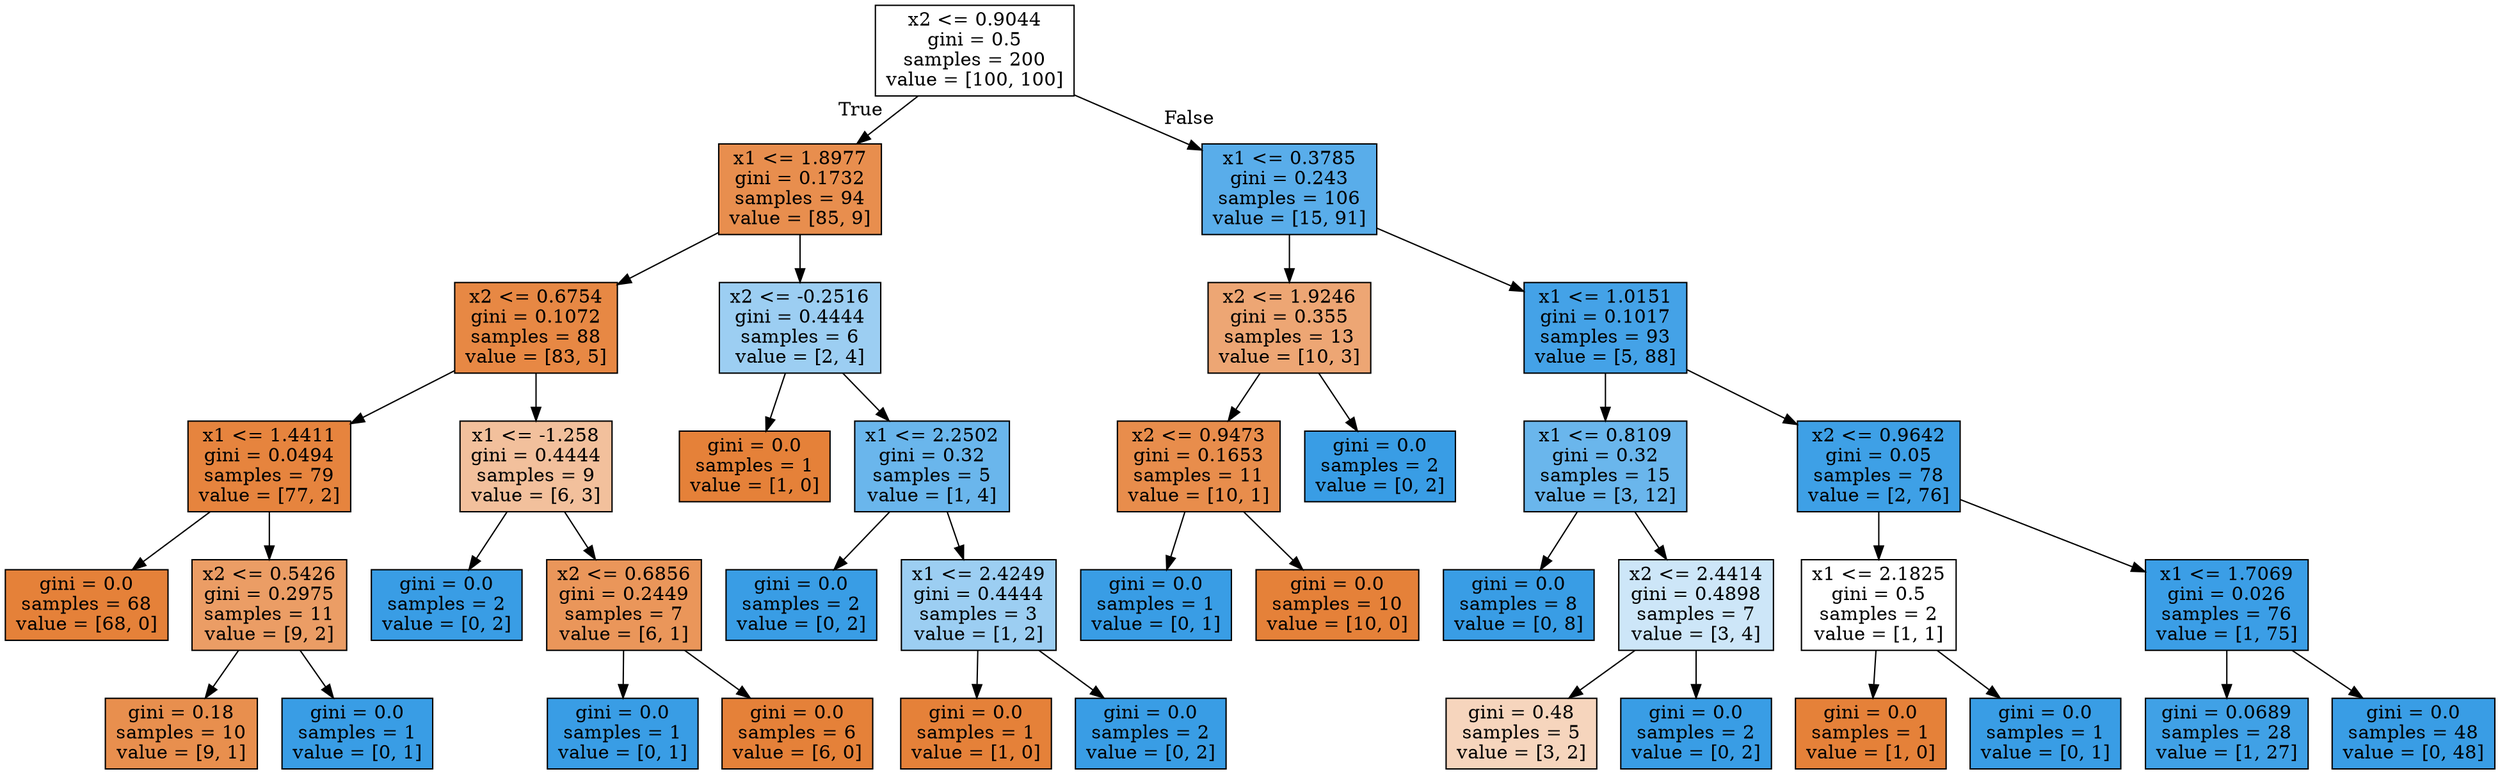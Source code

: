 digraph Tree {
node [shape=box, style="filled", color="black"] ;
0 [label="x2 <= 0.9044\ngini = 0.5\nsamples = 200\nvalue = [100, 100]", fillcolor="#e5813900"] ;
1 [label="x1 <= 1.8977\ngini = 0.1732\nsamples = 94\nvalue = [85, 9]", fillcolor="#e58139e4"] ;
0 -> 1 [labeldistance=2.5, labelangle=45, headlabel="True"] ;
2 [label="x2 <= 0.6754\ngini = 0.1072\nsamples = 88\nvalue = [83, 5]", fillcolor="#e58139f0"] ;
1 -> 2 ;
3 [label="x1 <= 1.4411\ngini = 0.0494\nsamples = 79\nvalue = [77, 2]", fillcolor="#e58139f8"] ;
2 -> 3 ;
4 [label="gini = 0.0\nsamples = 68\nvalue = [68, 0]", fillcolor="#e58139ff"] ;
3 -> 4 ;
5 [label="x2 <= 0.5426\ngini = 0.2975\nsamples = 11\nvalue = [9, 2]", fillcolor="#e58139c6"] ;
3 -> 5 ;
6 [label="gini = 0.18\nsamples = 10\nvalue = [9, 1]", fillcolor="#e58139e3"] ;
5 -> 6 ;
7 [label="gini = 0.0\nsamples = 1\nvalue = [0, 1]", fillcolor="#399de5ff"] ;
5 -> 7 ;
8 [label="x1 <= -1.258\ngini = 0.4444\nsamples = 9\nvalue = [6, 3]", fillcolor="#e581397f"] ;
2 -> 8 ;
9 [label="gini = 0.0\nsamples = 2\nvalue = [0, 2]", fillcolor="#399de5ff"] ;
8 -> 9 ;
10 [label="x2 <= 0.6856\ngini = 0.2449\nsamples = 7\nvalue = [6, 1]", fillcolor="#e58139d4"] ;
8 -> 10 ;
11 [label="gini = 0.0\nsamples = 1\nvalue = [0, 1]", fillcolor="#399de5ff"] ;
10 -> 11 ;
12 [label="gini = 0.0\nsamples = 6\nvalue = [6, 0]", fillcolor="#e58139ff"] ;
10 -> 12 ;
13 [label="x2 <= -0.2516\ngini = 0.4444\nsamples = 6\nvalue = [2, 4]", fillcolor="#399de57f"] ;
1 -> 13 ;
14 [label="gini = 0.0\nsamples = 1\nvalue = [1, 0]", fillcolor="#e58139ff"] ;
13 -> 14 ;
15 [label="x1 <= 2.2502\ngini = 0.32\nsamples = 5\nvalue = [1, 4]", fillcolor="#399de5bf"] ;
13 -> 15 ;
16 [label="gini = 0.0\nsamples = 2\nvalue = [0, 2]", fillcolor="#399de5ff"] ;
15 -> 16 ;
17 [label="x1 <= 2.4249\ngini = 0.4444\nsamples = 3\nvalue = [1, 2]", fillcolor="#399de57f"] ;
15 -> 17 ;
18 [label="gini = 0.0\nsamples = 1\nvalue = [1, 0]", fillcolor="#e58139ff"] ;
17 -> 18 ;
19 [label="gini = 0.0\nsamples = 2\nvalue = [0, 2]", fillcolor="#399de5ff"] ;
17 -> 19 ;
20 [label="x1 <= 0.3785\ngini = 0.243\nsamples = 106\nvalue = [15, 91]", fillcolor="#399de5d5"] ;
0 -> 20 [labeldistance=2.5, labelangle=-45, headlabel="False"] ;
21 [label="x2 <= 1.9246\ngini = 0.355\nsamples = 13\nvalue = [10, 3]", fillcolor="#e58139b3"] ;
20 -> 21 ;
22 [label="x2 <= 0.9473\ngini = 0.1653\nsamples = 11\nvalue = [10, 1]", fillcolor="#e58139e6"] ;
21 -> 22 ;
23 [label="gini = 0.0\nsamples = 1\nvalue = [0, 1]", fillcolor="#399de5ff"] ;
22 -> 23 ;
24 [label="gini = 0.0\nsamples = 10\nvalue = [10, 0]", fillcolor="#e58139ff"] ;
22 -> 24 ;
25 [label="gini = 0.0\nsamples = 2\nvalue = [0, 2]", fillcolor="#399de5ff"] ;
21 -> 25 ;
26 [label="x1 <= 1.0151\ngini = 0.1017\nsamples = 93\nvalue = [5, 88]", fillcolor="#399de5f1"] ;
20 -> 26 ;
27 [label="x1 <= 0.8109\ngini = 0.32\nsamples = 15\nvalue = [3, 12]", fillcolor="#399de5bf"] ;
26 -> 27 ;
28 [label="gini = 0.0\nsamples = 8\nvalue = [0, 8]", fillcolor="#399de5ff"] ;
27 -> 28 ;
29 [label="x2 <= 2.4414\ngini = 0.4898\nsamples = 7\nvalue = [3, 4]", fillcolor="#399de540"] ;
27 -> 29 ;
30 [label="gini = 0.48\nsamples = 5\nvalue = [3, 2]", fillcolor="#e5813955"] ;
29 -> 30 ;
31 [label="gini = 0.0\nsamples = 2\nvalue = [0, 2]", fillcolor="#399de5ff"] ;
29 -> 31 ;
32 [label="x2 <= 0.9642\ngini = 0.05\nsamples = 78\nvalue = [2, 76]", fillcolor="#399de5f8"] ;
26 -> 32 ;
33 [label="x1 <= 2.1825\ngini = 0.5\nsamples = 2\nvalue = [1, 1]", fillcolor="#e5813900"] ;
32 -> 33 ;
34 [label="gini = 0.0\nsamples = 1\nvalue = [1, 0]", fillcolor="#e58139ff"] ;
33 -> 34 ;
35 [label="gini = 0.0\nsamples = 1\nvalue = [0, 1]", fillcolor="#399de5ff"] ;
33 -> 35 ;
36 [label="x1 <= 1.7069\ngini = 0.026\nsamples = 76\nvalue = [1, 75]", fillcolor="#399de5fc"] ;
32 -> 36 ;
37 [label="gini = 0.0689\nsamples = 28\nvalue = [1, 27]", fillcolor="#399de5f6"] ;
36 -> 37 ;
38 [label="gini = 0.0\nsamples = 48\nvalue = [0, 48]", fillcolor="#399de5ff"] ;
36 -> 38 ;
}